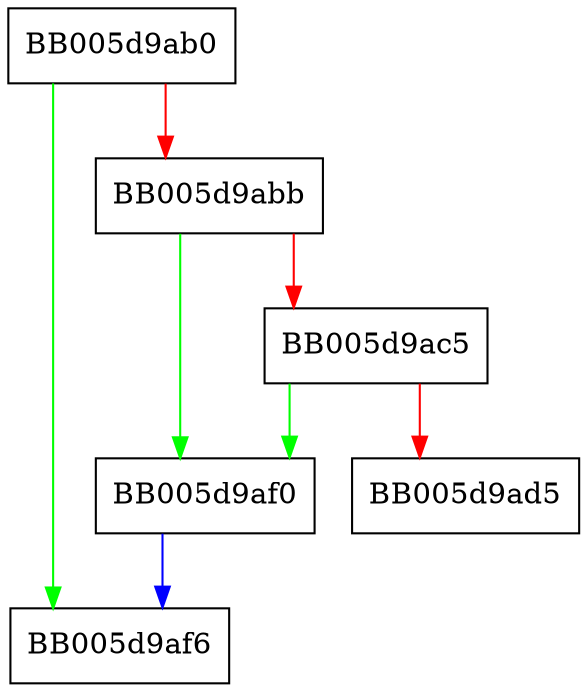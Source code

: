 digraph EVP_PKEY_fromdata_settable {
  node [shape="box"];
  graph [splines=ortho];
  BB005d9ab0 -> BB005d9af6 [color="green"];
  BB005d9ab0 -> BB005d9abb [color="red"];
  BB005d9abb -> BB005d9af0 [color="green"];
  BB005d9abb -> BB005d9ac5 [color="red"];
  BB005d9ac5 -> BB005d9af0 [color="green"];
  BB005d9ac5 -> BB005d9ad5 [color="red"];
  BB005d9af0 -> BB005d9af6 [color="blue"];
}